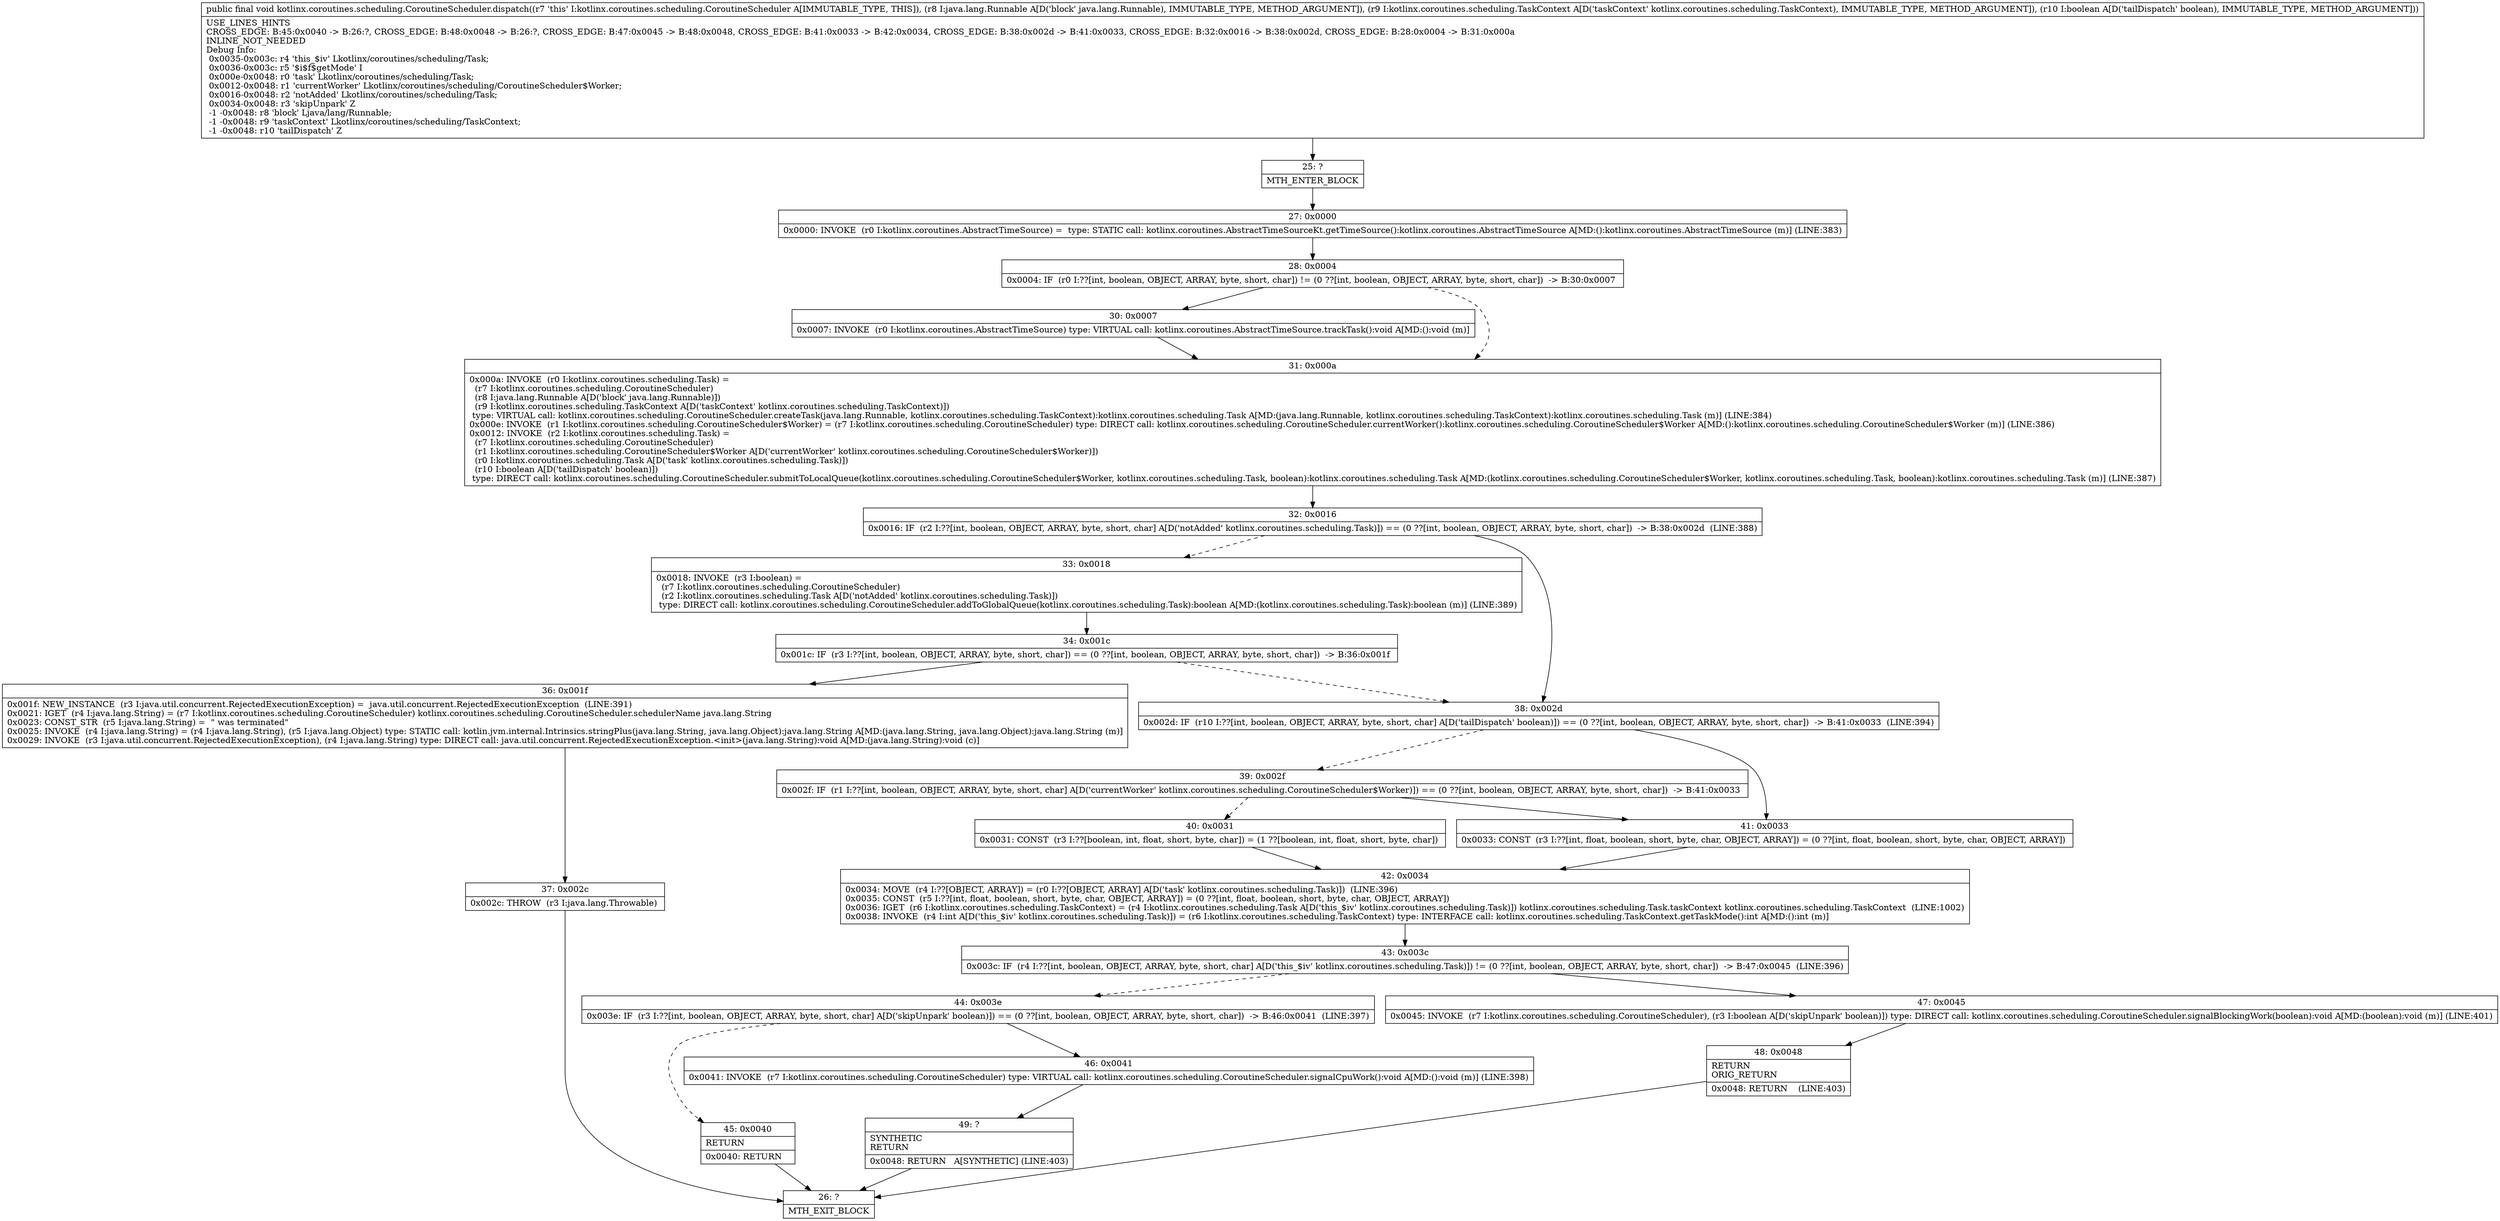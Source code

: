 digraph "CFG forkotlinx.coroutines.scheduling.CoroutineScheduler.dispatch(Ljava\/lang\/Runnable;Lkotlinx\/coroutines\/scheduling\/TaskContext;Z)V" {
Node_25 [shape=record,label="{25\:\ ?|MTH_ENTER_BLOCK\l}"];
Node_27 [shape=record,label="{27\:\ 0x0000|0x0000: INVOKE  (r0 I:kotlinx.coroutines.AbstractTimeSource) =  type: STATIC call: kotlinx.coroutines.AbstractTimeSourceKt.getTimeSource():kotlinx.coroutines.AbstractTimeSource A[MD:():kotlinx.coroutines.AbstractTimeSource (m)] (LINE:383)\l}"];
Node_28 [shape=record,label="{28\:\ 0x0004|0x0004: IF  (r0 I:??[int, boolean, OBJECT, ARRAY, byte, short, char]) != (0 ??[int, boolean, OBJECT, ARRAY, byte, short, char])  \-\> B:30:0x0007 \l}"];
Node_30 [shape=record,label="{30\:\ 0x0007|0x0007: INVOKE  (r0 I:kotlinx.coroutines.AbstractTimeSource) type: VIRTUAL call: kotlinx.coroutines.AbstractTimeSource.trackTask():void A[MD:():void (m)]\l}"];
Node_31 [shape=record,label="{31\:\ 0x000a|0x000a: INVOKE  (r0 I:kotlinx.coroutines.scheduling.Task) = \l  (r7 I:kotlinx.coroutines.scheduling.CoroutineScheduler)\l  (r8 I:java.lang.Runnable A[D('block' java.lang.Runnable)])\l  (r9 I:kotlinx.coroutines.scheduling.TaskContext A[D('taskContext' kotlinx.coroutines.scheduling.TaskContext)])\l type: VIRTUAL call: kotlinx.coroutines.scheduling.CoroutineScheduler.createTask(java.lang.Runnable, kotlinx.coroutines.scheduling.TaskContext):kotlinx.coroutines.scheduling.Task A[MD:(java.lang.Runnable, kotlinx.coroutines.scheduling.TaskContext):kotlinx.coroutines.scheduling.Task (m)] (LINE:384)\l0x000e: INVOKE  (r1 I:kotlinx.coroutines.scheduling.CoroutineScheduler$Worker) = (r7 I:kotlinx.coroutines.scheduling.CoroutineScheduler) type: DIRECT call: kotlinx.coroutines.scheduling.CoroutineScheduler.currentWorker():kotlinx.coroutines.scheduling.CoroutineScheduler$Worker A[MD:():kotlinx.coroutines.scheduling.CoroutineScheduler$Worker (m)] (LINE:386)\l0x0012: INVOKE  (r2 I:kotlinx.coroutines.scheduling.Task) = \l  (r7 I:kotlinx.coroutines.scheduling.CoroutineScheduler)\l  (r1 I:kotlinx.coroutines.scheduling.CoroutineScheduler$Worker A[D('currentWorker' kotlinx.coroutines.scheduling.CoroutineScheduler$Worker)])\l  (r0 I:kotlinx.coroutines.scheduling.Task A[D('task' kotlinx.coroutines.scheduling.Task)])\l  (r10 I:boolean A[D('tailDispatch' boolean)])\l type: DIRECT call: kotlinx.coroutines.scheduling.CoroutineScheduler.submitToLocalQueue(kotlinx.coroutines.scheduling.CoroutineScheduler$Worker, kotlinx.coroutines.scheduling.Task, boolean):kotlinx.coroutines.scheduling.Task A[MD:(kotlinx.coroutines.scheduling.CoroutineScheduler$Worker, kotlinx.coroutines.scheduling.Task, boolean):kotlinx.coroutines.scheduling.Task (m)] (LINE:387)\l}"];
Node_32 [shape=record,label="{32\:\ 0x0016|0x0016: IF  (r2 I:??[int, boolean, OBJECT, ARRAY, byte, short, char] A[D('notAdded' kotlinx.coroutines.scheduling.Task)]) == (0 ??[int, boolean, OBJECT, ARRAY, byte, short, char])  \-\> B:38:0x002d  (LINE:388)\l}"];
Node_33 [shape=record,label="{33\:\ 0x0018|0x0018: INVOKE  (r3 I:boolean) = \l  (r7 I:kotlinx.coroutines.scheduling.CoroutineScheduler)\l  (r2 I:kotlinx.coroutines.scheduling.Task A[D('notAdded' kotlinx.coroutines.scheduling.Task)])\l type: DIRECT call: kotlinx.coroutines.scheduling.CoroutineScheduler.addToGlobalQueue(kotlinx.coroutines.scheduling.Task):boolean A[MD:(kotlinx.coroutines.scheduling.Task):boolean (m)] (LINE:389)\l}"];
Node_34 [shape=record,label="{34\:\ 0x001c|0x001c: IF  (r3 I:??[int, boolean, OBJECT, ARRAY, byte, short, char]) == (0 ??[int, boolean, OBJECT, ARRAY, byte, short, char])  \-\> B:36:0x001f \l}"];
Node_36 [shape=record,label="{36\:\ 0x001f|0x001f: NEW_INSTANCE  (r3 I:java.util.concurrent.RejectedExecutionException) =  java.util.concurrent.RejectedExecutionException  (LINE:391)\l0x0021: IGET  (r4 I:java.lang.String) = (r7 I:kotlinx.coroutines.scheduling.CoroutineScheduler) kotlinx.coroutines.scheduling.CoroutineScheduler.schedulerName java.lang.String \l0x0023: CONST_STR  (r5 I:java.lang.String) =  \" was terminated\" \l0x0025: INVOKE  (r4 I:java.lang.String) = (r4 I:java.lang.String), (r5 I:java.lang.Object) type: STATIC call: kotlin.jvm.internal.Intrinsics.stringPlus(java.lang.String, java.lang.Object):java.lang.String A[MD:(java.lang.String, java.lang.Object):java.lang.String (m)]\l0x0029: INVOKE  (r3 I:java.util.concurrent.RejectedExecutionException), (r4 I:java.lang.String) type: DIRECT call: java.util.concurrent.RejectedExecutionException.\<init\>(java.lang.String):void A[MD:(java.lang.String):void (c)]\l}"];
Node_37 [shape=record,label="{37\:\ 0x002c|0x002c: THROW  (r3 I:java.lang.Throwable) \l}"];
Node_26 [shape=record,label="{26\:\ ?|MTH_EXIT_BLOCK\l}"];
Node_38 [shape=record,label="{38\:\ 0x002d|0x002d: IF  (r10 I:??[int, boolean, OBJECT, ARRAY, byte, short, char] A[D('tailDispatch' boolean)]) == (0 ??[int, boolean, OBJECT, ARRAY, byte, short, char])  \-\> B:41:0x0033  (LINE:394)\l}"];
Node_39 [shape=record,label="{39\:\ 0x002f|0x002f: IF  (r1 I:??[int, boolean, OBJECT, ARRAY, byte, short, char] A[D('currentWorker' kotlinx.coroutines.scheduling.CoroutineScheduler$Worker)]) == (0 ??[int, boolean, OBJECT, ARRAY, byte, short, char])  \-\> B:41:0x0033 \l}"];
Node_40 [shape=record,label="{40\:\ 0x0031|0x0031: CONST  (r3 I:??[boolean, int, float, short, byte, char]) = (1 ??[boolean, int, float, short, byte, char]) \l}"];
Node_42 [shape=record,label="{42\:\ 0x0034|0x0034: MOVE  (r4 I:??[OBJECT, ARRAY]) = (r0 I:??[OBJECT, ARRAY] A[D('task' kotlinx.coroutines.scheduling.Task)])  (LINE:396)\l0x0035: CONST  (r5 I:??[int, float, boolean, short, byte, char, OBJECT, ARRAY]) = (0 ??[int, float, boolean, short, byte, char, OBJECT, ARRAY]) \l0x0036: IGET  (r6 I:kotlinx.coroutines.scheduling.TaskContext) = (r4 I:kotlinx.coroutines.scheduling.Task A[D('this_$iv' kotlinx.coroutines.scheduling.Task)]) kotlinx.coroutines.scheduling.Task.taskContext kotlinx.coroutines.scheduling.TaskContext  (LINE:1002)\l0x0038: INVOKE  (r4 I:int A[D('this_$iv' kotlinx.coroutines.scheduling.Task)]) = (r6 I:kotlinx.coroutines.scheduling.TaskContext) type: INTERFACE call: kotlinx.coroutines.scheduling.TaskContext.getTaskMode():int A[MD:():int (m)]\l}"];
Node_43 [shape=record,label="{43\:\ 0x003c|0x003c: IF  (r4 I:??[int, boolean, OBJECT, ARRAY, byte, short, char] A[D('this_$iv' kotlinx.coroutines.scheduling.Task)]) != (0 ??[int, boolean, OBJECT, ARRAY, byte, short, char])  \-\> B:47:0x0045  (LINE:396)\l}"];
Node_44 [shape=record,label="{44\:\ 0x003e|0x003e: IF  (r3 I:??[int, boolean, OBJECT, ARRAY, byte, short, char] A[D('skipUnpark' boolean)]) == (0 ??[int, boolean, OBJECT, ARRAY, byte, short, char])  \-\> B:46:0x0041  (LINE:397)\l}"];
Node_45 [shape=record,label="{45\:\ 0x0040|RETURN\l|0x0040: RETURN   \l}"];
Node_46 [shape=record,label="{46\:\ 0x0041|0x0041: INVOKE  (r7 I:kotlinx.coroutines.scheduling.CoroutineScheduler) type: VIRTUAL call: kotlinx.coroutines.scheduling.CoroutineScheduler.signalCpuWork():void A[MD:():void (m)] (LINE:398)\l}"];
Node_49 [shape=record,label="{49\:\ ?|SYNTHETIC\lRETURN\l|0x0048: RETURN   A[SYNTHETIC] (LINE:403)\l}"];
Node_47 [shape=record,label="{47\:\ 0x0045|0x0045: INVOKE  (r7 I:kotlinx.coroutines.scheduling.CoroutineScheduler), (r3 I:boolean A[D('skipUnpark' boolean)]) type: DIRECT call: kotlinx.coroutines.scheduling.CoroutineScheduler.signalBlockingWork(boolean):void A[MD:(boolean):void (m)] (LINE:401)\l}"];
Node_48 [shape=record,label="{48\:\ 0x0048|RETURN\lORIG_RETURN\l|0x0048: RETURN    (LINE:403)\l}"];
Node_41 [shape=record,label="{41\:\ 0x0033|0x0033: CONST  (r3 I:??[int, float, boolean, short, byte, char, OBJECT, ARRAY]) = (0 ??[int, float, boolean, short, byte, char, OBJECT, ARRAY]) \l}"];
MethodNode[shape=record,label="{public final void kotlinx.coroutines.scheduling.CoroutineScheduler.dispatch((r7 'this' I:kotlinx.coroutines.scheduling.CoroutineScheduler A[IMMUTABLE_TYPE, THIS]), (r8 I:java.lang.Runnable A[D('block' java.lang.Runnable), IMMUTABLE_TYPE, METHOD_ARGUMENT]), (r9 I:kotlinx.coroutines.scheduling.TaskContext A[D('taskContext' kotlinx.coroutines.scheduling.TaskContext), IMMUTABLE_TYPE, METHOD_ARGUMENT]), (r10 I:boolean A[D('tailDispatch' boolean), IMMUTABLE_TYPE, METHOD_ARGUMENT]))  | USE_LINES_HINTS\lCROSS_EDGE: B:45:0x0040 \-\> B:26:?, CROSS_EDGE: B:48:0x0048 \-\> B:26:?, CROSS_EDGE: B:47:0x0045 \-\> B:48:0x0048, CROSS_EDGE: B:41:0x0033 \-\> B:42:0x0034, CROSS_EDGE: B:38:0x002d \-\> B:41:0x0033, CROSS_EDGE: B:32:0x0016 \-\> B:38:0x002d, CROSS_EDGE: B:28:0x0004 \-\> B:31:0x000a\lINLINE_NOT_NEEDED\lDebug Info:\l  0x0035\-0x003c: r4 'this_$iv' Lkotlinx\/coroutines\/scheduling\/Task;\l  0x0036\-0x003c: r5 '$i$f$getMode' I\l  0x000e\-0x0048: r0 'task' Lkotlinx\/coroutines\/scheduling\/Task;\l  0x0012\-0x0048: r1 'currentWorker' Lkotlinx\/coroutines\/scheduling\/CoroutineScheduler$Worker;\l  0x0016\-0x0048: r2 'notAdded' Lkotlinx\/coroutines\/scheduling\/Task;\l  0x0034\-0x0048: r3 'skipUnpark' Z\l  \-1 \-0x0048: r8 'block' Ljava\/lang\/Runnable;\l  \-1 \-0x0048: r9 'taskContext' Lkotlinx\/coroutines\/scheduling\/TaskContext;\l  \-1 \-0x0048: r10 'tailDispatch' Z\l}"];
MethodNode -> Node_25;Node_25 -> Node_27;
Node_27 -> Node_28;
Node_28 -> Node_30;
Node_28 -> Node_31[style=dashed];
Node_30 -> Node_31;
Node_31 -> Node_32;
Node_32 -> Node_33[style=dashed];
Node_32 -> Node_38;
Node_33 -> Node_34;
Node_34 -> Node_36;
Node_34 -> Node_38[style=dashed];
Node_36 -> Node_37;
Node_37 -> Node_26;
Node_38 -> Node_39[style=dashed];
Node_38 -> Node_41;
Node_39 -> Node_40[style=dashed];
Node_39 -> Node_41;
Node_40 -> Node_42;
Node_42 -> Node_43;
Node_43 -> Node_44[style=dashed];
Node_43 -> Node_47;
Node_44 -> Node_45[style=dashed];
Node_44 -> Node_46;
Node_45 -> Node_26;
Node_46 -> Node_49;
Node_49 -> Node_26;
Node_47 -> Node_48;
Node_48 -> Node_26;
Node_41 -> Node_42;
}

